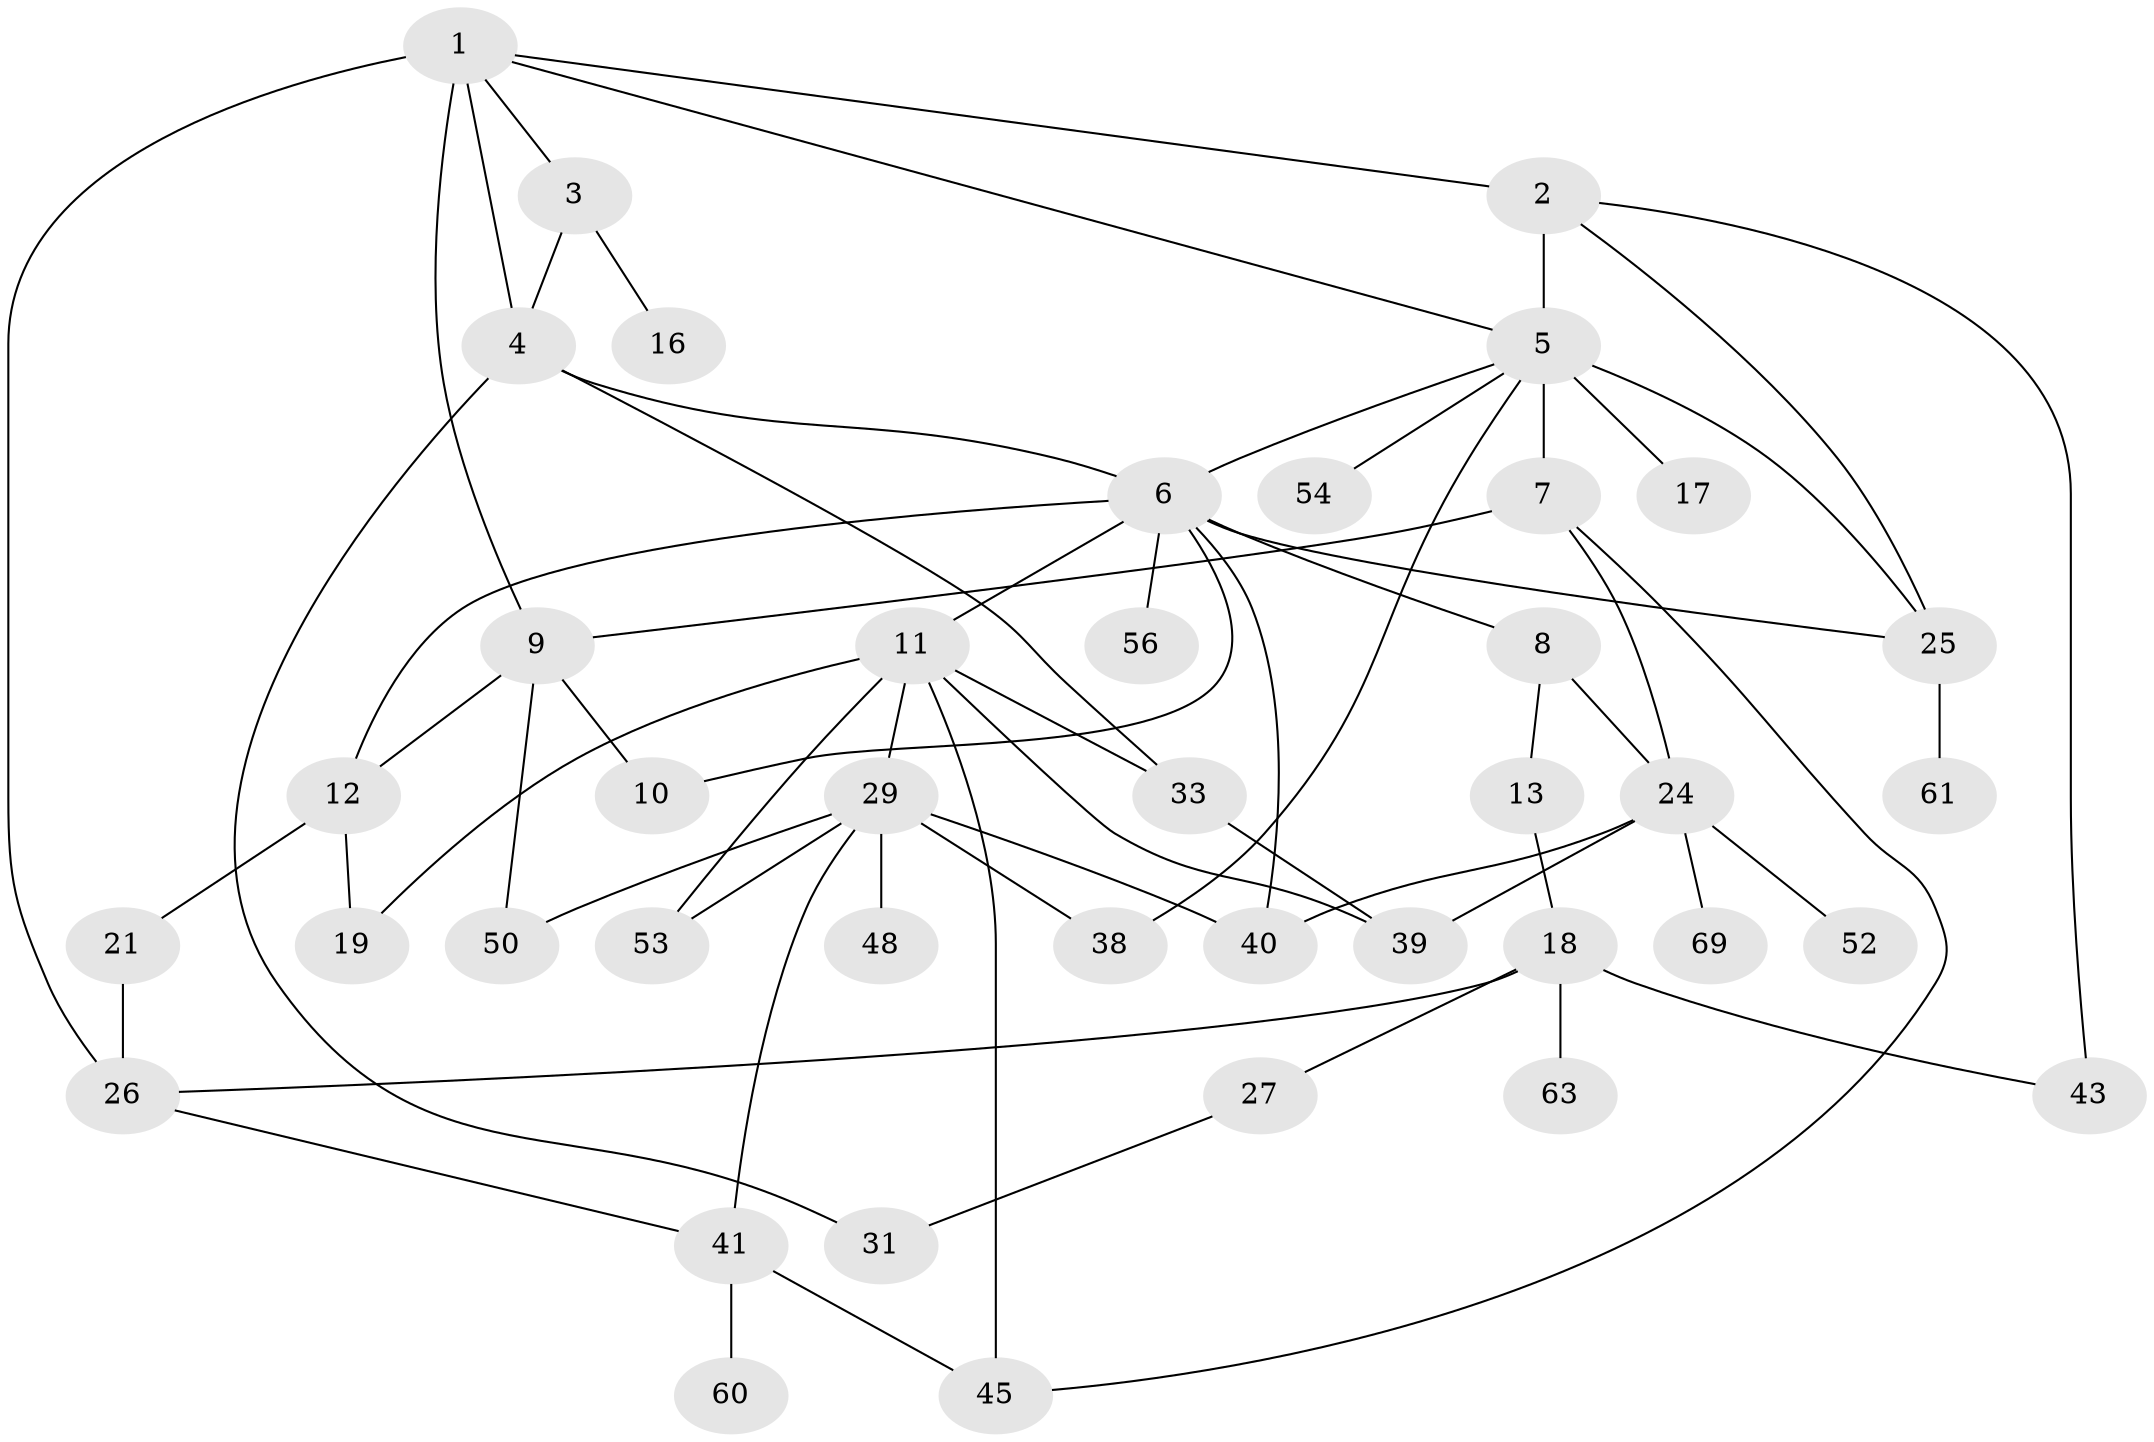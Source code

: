 // Generated by graph-tools (version 1.1) at 2025/51/02/27/25 19:51:37]
// undirected, 41 vertices, 65 edges
graph export_dot {
graph [start="1"]
  node [color=gray90,style=filled];
  1 [super="+68"];
  2 [super="+46"];
  3;
  4 [super="+22"];
  5 [super="+70"];
  6 [super="+28"];
  7 [super="+32"];
  8 [super="+49"];
  9 [super="+15"];
  10 [super="+34"];
  11 [super="+14"];
  12 [super="+30"];
  13 [super="+66"];
  16 [super="+20"];
  17 [super="+51"];
  18 [super="+23"];
  19 [super="+59"];
  21 [super="+67"];
  24 [super="+35"];
  25 [super="+47"];
  26 [super="+42"];
  27;
  29 [super="+57"];
  31 [super="+37"];
  33 [super="+36"];
  38;
  39 [super="+62"];
  40;
  41 [super="+55"];
  43 [super="+44"];
  45 [super="+64"];
  48;
  50 [super="+58"];
  52;
  53 [super="+65"];
  54;
  56;
  60;
  61;
  63;
  69;
  1 -- 2;
  1 -- 3;
  1 -- 26 [weight=2];
  1 -- 4;
  1 -- 5;
  1 -- 9;
  2 -- 5 [weight=2];
  2 -- 25;
  2 -- 43;
  3 -- 4;
  3 -- 16;
  4 -- 6;
  4 -- 31;
  4 -- 33;
  5 -- 7 [weight=2];
  5 -- 17;
  5 -- 54;
  5 -- 38;
  5 -- 6;
  5 -- 25;
  6 -- 8 [weight=2];
  6 -- 10;
  6 -- 11;
  6 -- 56;
  6 -- 12;
  6 -- 40;
  6 -- 25;
  7 -- 9;
  7 -- 24;
  7 -- 45;
  8 -- 13;
  8 -- 24;
  9 -- 12;
  9 -- 10;
  9 -- 50;
  11 -- 29;
  11 -- 33;
  11 -- 53;
  11 -- 45;
  11 -- 39;
  11 -- 19;
  12 -- 19;
  12 -- 21;
  13 -- 18;
  18 -- 26;
  18 -- 27;
  18 -- 63;
  18 -- 43;
  21 -- 26;
  24 -- 69;
  24 -- 40;
  24 -- 52;
  24 -- 39;
  25 -- 61;
  26 -- 41;
  27 -- 31;
  29 -- 38;
  29 -- 40;
  29 -- 48;
  29 -- 50;
  29 -- 41 [weight=2];
  29 -- 53;
  33 -- 39;
  41 -- 60;
  41 -- 45;
}
